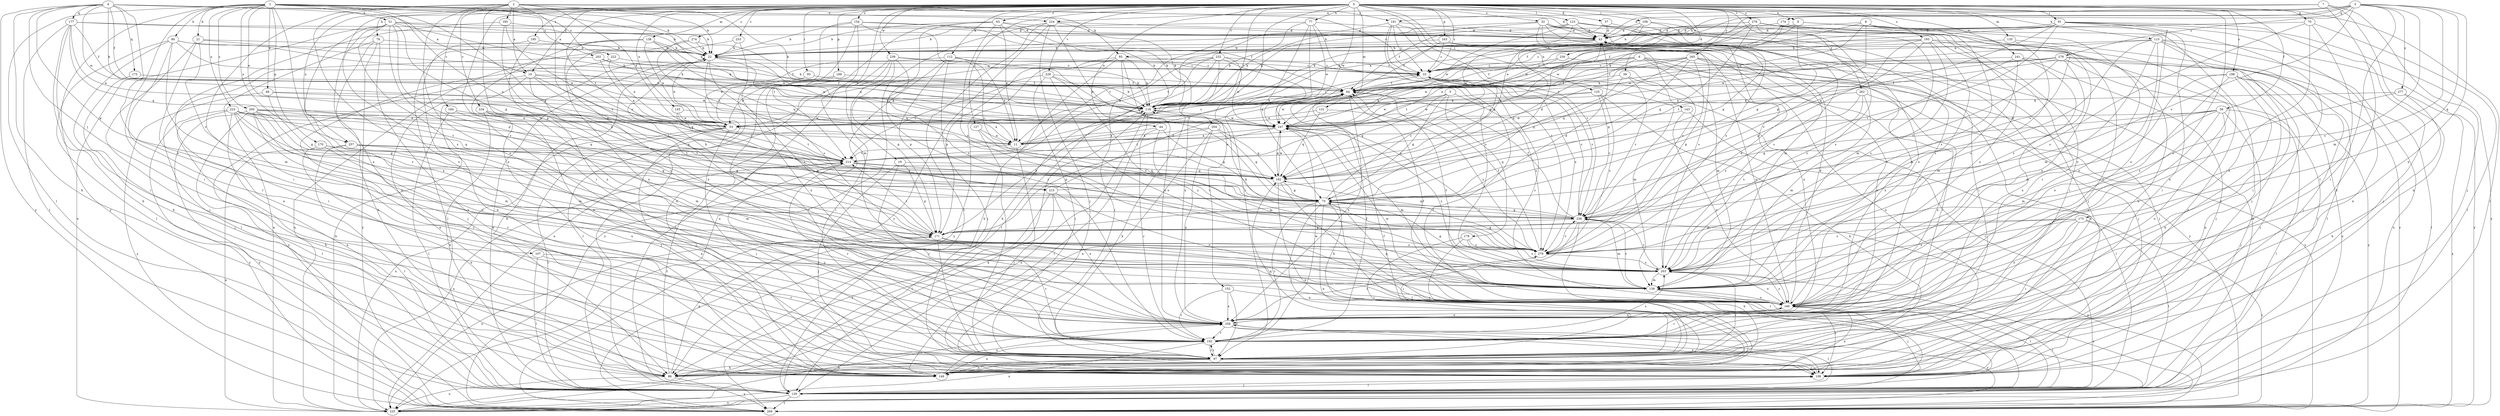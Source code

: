 strict digraph  {
0;
1;
2;
3;
4;
5;
6;
7;
8;
9;
10;
11;
19;
21;
22;
32;
33;
37;
39;
43;
44;
48;
51;
53;
56;
63;
64;
70;
75;
77;
78;
80;
85;
86;
91;
93;
97;
106;
107;
108;
112;
115;
118;
123;
125;
127;
129;
131;
135;
138;
139;
143;
145;
149;
152;
154;
160;
163;
169;
170;
171;
173;
174;
175;
177;
179;
182;
184;
185;
191;
192;
193;
195;
198;
200;
202;
203;
204;
214;
215;
222;
223;
224;
225;
229;
230;
232;
233;
234;
236;
239;
241;
247;
257;
258;
262;
265;
269;
274;
276;
277;
278;
279;
0 -> 9  [label=a];
0 -> 10  [label=a];
0 -> 19  [label=b];
0 -> 32  [label=c];
0 -> 33  [label=c];
0 -> 37  [label=d];
0 -> 39  [label=d];
0 -> 44  [label=e];
0 -> 56  [label=f];
0 -> 63  [label=f];
0 -> 70  [label=g];
0 -> 77  [label=h];
0 -> 78  [label=h];
0 -> 91  [label=i];
0 -> 93  [label=i];
0 -> 97  [label=i];
0 -> 106  [label=j];
0 -> 112  [label=k];
0 -> 115  [label=k];
0 -> 123  [label=l];
0 -> 125  [label=l];
0 -> 127  [label=l];
0 -> 129  [label=l];
0 -> 131  [label=m];
0 -> 135  [label=m];
0 -> 138  [label=m];
0 -> 143  [label=n];
0 -> 145  [label=n];
0 -> 149  [label=n];
0 -> 152  [label=o];
0 -> 154  [label=o];
0 -> 160  [label=o];
0 -> 163  [label=p];
0 -> 169  [label=p];
0 -> 193  [label=s];
0 -> 195  [label=s];
0 -> 198  [label=s];
0 -> 204  [label=t];
0 -> 214  [label=t];
0 -> 229  [label=v];
0 -> 230  [label=v];
0 -> 232  [label=v];
0 -> 233  [label=v];
0 -> 239  [label=w];
0 -> 241  [label=w];
0 -> 247  [label=w];
0 -> 257  [label=x];
0 -> 262  [label=y];
0 -> 265  [label=y];
0 -> 274  [label=z];
0 -> 276  [label=z];
1 -> 21  [label=b];
1 -> 43  [label=d];
1 -> 48  [label=e];
1 -> 51  [label=e];
1 -> 53  [label=e];
1 -> 75  [label=g];
1 -> 80  [label=h];
1 -> 97  [label=i];
1 -> 118  [label=k];
1 -> 129  [label=l];
1 -> 170  [label=p];
1 -> 200  [label=s];
1 -> 202  [label=s];
1 -> 215  [label=u];
1 -> 222  [label=u];
1 -> 223  [label=u];
1 -> 224  [label=u];
1 -> 257  [label=x];
1 -> 258  [label=x];
1 -> 269  [label=y];
2 -> 10  [label=a];
2 -> 22  [label=b];
2 -> 33  [label=c];
2 -> 53  [label=e];
2 -> 97  [label=i];
2 -> 118  [label=k];
2 -> 160  [label=o];
2 -> 171  [label=p];
2 -> 184  [label=r];
2 -> 185  [label=r];
2 -> 191  [label=r];
2 -> 234  [label=v];
2 -> 236  [label=v];
2 -> 258  [label=x];
3 -> 43  [label=d];
3 -> 53  [label=e];
3 -> 64  [label=f];
3 -> 85  [label=h];
3 -> 97  [label=i];
3 -> 139  [label=m];
3 -> 173  [label=q];
3 -> 174  [label=q];
3 -> 203  [label=s];
3 -> 236  [label=v];
3 -> 258  [label=x];
3 -> 277  [label=z];
3 -> 278  [label=z];
4 -> 10  [label=a];
4 -> 22  [label=b];
4 -> 64  [label=f];
4 -> 85  [label=h];
4 -> 86  [label=h];
4 -> 107  [label=j];
4 -> 118  [label=k];
4 -> 160  [label=o];
4 -> 171  [label=p];
4 -> 175  [label=q];
4 -> 177  [label=q];
4 -> 247  [label=w];
4 -> 269  [label=y];
5 -> 75  [label=g];
5 -> 118  [label=k];
5 -> 179  [label=q];
5 -> 182  [label=q];
5 -> 247  [label=w];
5 -> 279  [label=z];
6 -> 33  [label=c];
6 -> 64  [label=f];
6 -> 97  [label=i];
6 -> 139  [label=m];
6 -> 160  [label=o];
6 -> 182  [label=q];
6 -> 214  [label=t];
6 -> 269  [label=y];
7 -> 86  [label=h];
7 -> 108  [label=j];
7 -> 149  [label=n];
7 -> 191  [label=r];
7 -> 224  [label=u];
8 -> 11  [label=a];
8 -> 43  [label=d];
8 -> 75  [label=g];
8 -> 97  [label=i];
8 -> 160  [label=o];
8 -> 203  [label=s];
8 -> 247  [label=w];
9 -> 43  [label=d];
9 -> 75  [label=g];
9 -> 108  [label=j];
9 -> 118  [label=k];
9 -> 192  [label=r];
10 -> 64  [label=f];
10 -> 139  [label=m];
10 -> 149  [label=n];
10 -> 182  [label=q];
10 -> 203  [label=s];
10 -> 247  [label=w];
10 -> 269  [label=y];
11 -> 22  [label=b];
11 -> 33  [label=c];
11 -> 64  [label=f];
11 -> 108  [label=j];
11 -> 214  [label=t];
19 -> 108  [label=j];
19 -> 171  [label=p];
19 -> 182  [label=q];
19 -> 192  [label=r];
21 -> 22  [label=b];
21 -> 97  [label=i];
21 -> 108  [label=j];
21 -> 118  [label=k];
21 -> 236  [label=v];
22 -> 33  [label=c];
22 -> 86  [label=h];
22 -> 182  [label=q];
22 -> 203  [label=s];
22 -> 258  [label=x];
32 -> 43  [label=d];
32 -> 97  [label=i];
32 -> 108  [label=j];
32 -> 118  [label=k];
32 -> 139  [label=m];
32 -> 192  [label=r];
32 -> 203  [label=s];
32 -> 214  [label=t];
32 -> 279  [label=z];
33 -> 64  [label=f];
33 -> 129  [label=l];
33 -> 139  [label=m];
33 -> 236  [label=v];
33 -> 279  [label=z];
37 -> 43  [label=d];
37 -> 118  [label=k];
37 -> 160  [label=o];
39 -> 64  [label=f];
39 -> 182  [label=q];
39 -> 236  [label=v];
39 -> 269  [label=y];
43 -> 22  [label=b];
43 -> 129  [label=l];
43 -> 182  [label=q];
43 -> 247  [label=w];
44 -> 11  [label=a];
44 -> 75  [label=g];
44 -> 139  [label=m];
44 -> 192  [label=r];
48 -> 53  [label=e];
48 -> 75  [label=g];
48 -> 118  [label=k];
48 -> 269  [label=y];
51 -> 22  [label=b];
51 -> 43  [label=d];
51 -> 75  [label=g];
51 -> 118  [label=k];
51 -> 160  [label=o];
51 -> 171  [label=p];
51 -> 203  [label=s];
51 -> 225  [label=u];
51 -> 258  [label=x];
51 -> 279  [label=z];
53 -> 22  [label=b];
53 -> 108  [label=j];
53 -> 129  [label=l];
53 -> 149  [label=n];
53 -> 214  [label=t];
53 -> 225  [label=u];
56 -> 75  [label=g];
56 -> 108  [label=j];
56 -> 129  [label=l];
56 -> 139  [label=m];
56 -> 160  [label=o];
56 -> 236  [label=v];
56 -> 247  [label=w];
56 -> 258  [label=x];
63 -> 11  [label=a];
63 -> 22  [label=b];
63 -> 43  [label=d];
63 -> 64  [label=f];
63 -> 118  [label=k];
63 -> 192  [label=r];
63 -> 214  [label=t];
63 -> 279  [label=z];
64 -> 118  [label=k];
64 -> 247  [label=w];
64 -> 258  [label=x];
70 -> 43  [label=d];
70 -> 129  [label=l];
70 -> 192  [label=r];
70 -> 203  [label=s];
70 -> 258  [label=x];
75 -> 33  [label=c];
75 -> 97  [label=i];
75 -> 129  [label=l];
75 -> 149  [label=n];
75 -> 192  [label=r];
75 -> 236  [label=v];
77 -> 22  [label=b];
77 -> 43  [label=d];
77 -> 75  [label=g];
77 -> 97  [label=i];
77 -> 118  [label=k];
77 -> 203  [label=s];
77 -> 247  [label=w];
78 -> 22  [label=b];
78 -> 86  [label=h];
78 -> 149  [label=n];
78 -> 225  [label=u];
78 -> 269  [label=y];
80 -> 22  [label=b];
80 -> 86  [label=h];
80 -> 118  [label=k];
80 -> 129  [label=l];
80 -> 139  [label=m];
80 -> 192  [label=r];
80 -> 247  [label=w];
85 -> 33  [label=c];
85 -> 86  [label=h];
85 -> 97  [label=i];
85 -> 118  [label=k];
85 -> 171  [label=p];
85 -> 258  [label=x];
85 -> 269  [label=y];
86 -> 171  [label=p];
86 -> 214  [label=t];
86 -> 225  [label=u];
86 -> 269  [label=y];
91 -> 43  [label=d];
91 -> 53  [label=e];
91 -> 64  [label=f];
91 -> 97  [label=i];
91 -> 108  [label=j];
91 -> 149  [label=n];
91 -> 160  [label=o];
91 -> 182  [label=q];
91 -> 236  [label=v];
91 -> 269  [label=y];
93 -> 64  [label=f];
93 -> 129  [label=l];
97 -> 86  [label=h];
97 -> 108  [label=j];
97 -> 118  [label=k];
97 -> 149  [label=n];
97 -> 182  [label=q];
97 -> 192  [label=r];
97 -> 214  [label=t];
106 -> 22  [label=b];
106 -> 43  [label=d];
106 -> 75  [label=g];
106 -> 118  [label=k];
106 -> 203  [label=s];
107 -> 129  [label=l];
107 -> 192  [label=r];
107 -> 203  [label=s];
108 -> 129  [label=l];
108 -> 258  [label=x];
112 -> 11  [label=a];
112 -> 33  [label=c];
112 -> 53  [label=e];
112 -> 108  [label=j];
112 -> 118  [label=k];
112 -> 171  [label=p];
112 -> 269  [label=y];
115 -> 22  [label=b];
115 -> 108  [label=j];
115 -> 129  [label=l];
115 -> 139  [label=m];
115 -> 160  [label=o];
115 -> 203  [label=s];
115 -> 225  [label=u];
115 -> 247  [label=w];
115 -> 269  [label=y];
118 -> 33  [label=c];
118 -> 53  [label=e];
118 -> 129  [label=l];
118 -> 225  [label=u];
118 -> 247  [label=w];
123 -> 22  [label=b];
123 -> 43  [label=d];
123 -> 64  [label=f];
123 -> 182  [label=q];
123 -> 192  [label=r];
123 -> 203  [label=s];
123 -> 247  [label=w];
123 -> 279  [label=z];
125 -> 86  [label=h];
125 -> 118  [label=k];
125 -> 236  [label=v];
125 -> 247  [label=w];
125 -> 279  [label=z];
127 -> 11  [label=a];
127 -> 97  [label=i];
127 -> 279  [label=z];
129 -> 22  [label=b];
129 -> 43  [label=d];
129 -> 108  [label=j];
129 -> 225  [label=u];
129 -> 269  [label=y];
131 -> 53  [label=e];
131 -> 182  [label=q];
131 -> 279  [label=z];
135 -> 22  [label=b];
135 -> 203  [label=s];
135 -> 269  [label=y];
138 -> 22  [label=b];
138 -> 53  [label=e];
138 -> 129  [label=l];
138 -> 149  [label=n];
138 -> 182  [label=q];
138 -> 247  [label=w];
138 -> 258  [label=x];
139 -> 64  [label=f];
139 -> 108  [label=j];
139 -> 129  [label=l];
139 -> 160  [label=o];
139 -> 236  [label=v];
143 -> 129  [label=l];
143 -> 160  [label=o];
143 -> 247  [label=w];
145 -> 11  [label=a];
145 -> 53  [label=e];
145 -> 171  [label=p];
145 -> 214  [label=t];
149 -> 64  [label=f];
149 -> 258  [label=x];
152 -> 97  [label=i];
152 -> 160  [label=o];
152 -> 192  [label=r];
152 -> 258  [label=x];
154 -> 22  [label=b];
154 -> 43  [label=d];
154 -> 118  [label=k];
154 -> 129  [label=l];
154 -> 139  [label=m];
154 -> 149  [label=n];
154 -> 236  [label=v];
160 -> 33  [label=c];
160 -> 43  [label=d];
160 -> 64  [label=f];
160 -> 75  [label=g];
160 -> 108  [label=j];
160 -> 129  [label=l];
160 -> 149  [label=n];
160 -> 192  [label=r];
160 -> 203  [label=s];
160 -> 247  [label=w];
160 -> 258  [label=x];
163 -> 22  [label=b];
163 -> 33  [label=c];
163 -> 64  [label=f];
163 -> 149  [label=n];
163 -> 192  [label=r];
163 -> 258  [label=x];
169 -> 53  [label=e];
169 -> 64  [label=f];
169 -> 192  [label=r];
170 -> 75  [label=g];
170 -> 149  [label=n];
170 -> 214  [label=t];
170 -> 258  [label=x];
171 -> 22  [label=b];
171 -> 43  [label=d];
171 -> 97  [label=i];
171 -> 118  [label=k];
171 -> 192  [label=r];
171 -> 214  [label=t];
171 -> 225  [label=u];
171 -> 279  [label=z];
173 -> 97  [label=i];
173 -> 129  [label=l];
173 -> 160  [label=o];
173 -> 171  [label=p];
173 -> 203  [label=s];
173 -> 269  [label=y];
173 -> 279  [label=z];
174 -> 43  [label=d];
174 -> 64  [label=f];
174 -> 118  [label=k];
174 -> 236  [label=v];
175 -> 64  [label=f];
175 -> 108  [label=j];
177 -> 11  [label=a];
177 -> 22  [label=b];
177 -> 43  [label=d];
177 -> 64  [label=f];
177 -> 86  [label=h];
177 -> 97  [label=i];
177 -> 129  [label=l];
177 -> 182  [label=q];
179 -> 86  [label=h];
179 -> 97  [label=i];
179 -> 203  [label=s];
179 -> 279  [label=z];
182 -> 75  [label=g];
182 -> 149  [label=n];
182 -> 225  [label=u];
182 -> 247  [label=w];
184 -> 53  [label=e];
184 -> 108  [label=j];
184 -> 129  [label=l];
185 -> 11  [label=a];
185 -> 43  [label=d];
185 -> 149  [label=n];
185 -> 171  [label=p];
191 -> 33  [label=c];
191 -> 43  [label=d];
191 -> 75  [label=g];
191 -> 129  [label=l];
191 -> 214  [label=t];
191 -> 236  [label=v];
191 -> 279  [label=z];
192 -> 64  [label=f];
192 -> 97  [label=i];
192 -> 149  [label=n];
192 -> 203  [label=s];
192 -> 225  [label=u];
192 -> 247  [label=w];
193 -> 22  [label=b];
193 -> 33  [label=c];
193 -> 139  [label=m];
193 -> 149  [label=n];
193 -> 160  [label=o];
193 -> 171  [label=p];
193 -> 203  [label=s];
193 -> 236  [label=v];
195 -> 22  [label=b];
195 -> 149  [label=n];
195 -> 258  [label=x];
198 -> 64  [label=f];
198 -> 86  [label=h];
198 -> 108  [label=j];
198 -> 139  [label=m];
198 -> 149  [label=n];
198 -> 160  [label=o];
198 -> 269  [label=y];
200 -> 75  [label=g];
200 -> 129  [label=l];
200 -> 139  [label=m];
200 -> 160  [label=o];
200 -> 182  [label=q];
200 -> 192  [label=r];
200 -> 214  [label=t];
200 -> 247  [label=w];
200 -> 269  [label=y];
202 -> 11  [label=a];
202 -> 33  [label=c];
202 -> 64  [label=f];
202 -> 129  [label=l];
202 -> 247  [label=w];
203 -> 43  [label=d];
203 -> 75  [label=g];
203 -> 97  [label=i];
203 -> 139  [label=m];
203 -> 160  [label=o];
203 -> 236  [label=v];
203 -> 269  [label=y];
204 -> 11  [label=a];
204 -> 75  [label=g];
204 -> 149  [label=n];
204 -> 182  [label=q];
204 -> 214  [label=t];
204 -> 258  [label=x];
214 -> 182  [label=q];
214 -> 192  [label=r];
214 -> 225  [label=u];
214 -> 236  [label=v];
214 -> 215  [label=z];
215 -> 43  [label=d];
215 -> 64  [label=f];
215 -> 129  [label=l];
215 -> 160  [label=o];
215 -> 258  [label=x];
215 -> 269  [label=y];
222 -> 33  [label=c];
222 -> 53  [label=e];
222 -> 108  [label=j];
223 -> 53  [label=e];
223 -> 86  [label=h];
223 -> 139  [label=m];
223 -> 149  [label=n];
223 -> 182  [label=q];
223 -> 192  [label=r];
223 -> 214  [label=t];
223 -> 236  [label=v];
223 -> 247  [label=w];
223 -> 269  [label=y];
224 -> 43  [label=d];
224 -> 75  [label=g];
224 -> 108  [label=j];
224 -> 118  [label=k];
224 -> 129  [label=l];
224 -> 225  [label=u];
224 -> 269  [label=y];
225 -> 22  [label=b];
225 -> 118  [label=k];
225 -> 258  [label=x];
229 -> 64  [label=f];
229 -> 97  [label=i];
229 -> 118  [label=k];
229 -> 160  [label=o];
229 -> 203  [label=s];
229 -> 214  [label=t];
230 -> 33  [label=c];
230 -> 108  [label=j];
230 -> 247  [label=w];
232 -> 11  [label=a];
232 -> 33  [label=c];
232 -> 53  [label=e];
232 -> 86  [label=h];
232 -> 129  [label=l];
232 -> 247  [label=w];
232 -> 258  [label=x];
232 -> 279  [label=z];
233 -> 22  [label=b];
233 -> 203  [label=s];
233 -> 225  [label=u];
234 -> 53  [label=e];
234 -> 86  [label=h];
234 -> 108  [label=j];
234 -> 139  [label=m];
234 -> 182  [label=q];
236 -> 33  [label=c];
236 -> 64  [label=f];
236 -> 75  [label=g];
236 -> 97  [label=i];
236 -> 129  [label=l];
236 -> 139  [label=m];
236 -> 171  [label=p];
236 -> 182  [label=q];
236 -> 269  [label=y];
239 -> 33  [label=c];
239 -> 97  [label=i];
239 -> 129  [label=l];
239 -> 171  [label=p];
239 -> 225  [label=u];
239 -> 247  [label=w];
239 -> 279  [label=z];
241 -> 33  [label=c];
241 -> 108  [label=j];
241 -> 139  [label=m];
241 -> 225  [label=u];
241 -> 258  [label=x];
241 -> 279  [label=z];
247 -> 11  [label=a];
247 -> 86  [label=h];
247 -> 139  [label=m];
247 -> 171  [label=p];
247 -> 182  [label=q];
247 -> 203  [label=s];
257 -> 75  [label=g];
257 -> 129  [label=l];
257 -> 139  [label=m];
257 -> 214  [label=t];
257 -> 225  [label=u];
258 -> 108  [label=j];
258 -> 129  [label=l];
258 -> 160  [label=o];
258 -> 192  [label=r];
258 -> 269  [label=y];
258 -> 279  [label=z];
262 -> 118  [label=k];
262 -> 139  [label=m];
262 -> 203  [label=s];
262 -> 258  [label=x];
262 -> 279  [label=z];
265 -> 33  [label=c];
265 -> 53  [label=e];
265 -> 64  [label=f];
265 -> 75  [label=g];
265 -> 108  [label=j];
265 -> 149  [label=n];
265 -> 171  [label=p];
265 -> 182  [label=q];
265 -> 258  [label=x];
274 -> 22  [label=b];
274 -> 118  [label=k];
274 -> 214  [label=t];
274 -> 258  [label=x];
276 -> 43  [label=d];
276 -> 75  [label=g];
276 -> 86  [label=h];
276 -> 97  [label=i];
276 -> 118  [label=k];
276 -> 139  [label=m];
276 -> 160  [label=o];
276 -> 247  [label=w];
277 -> 86  [label=h];
277 -> 118  [label=k];
277 -> 269  [label=y];
277 -> 279  [label=z];
278 -> 11  [label=a];
278 -> 33  [label=c];
278 -> 53  [label=e];
278 -> 118  [label=k];
278 -> 129  [label=l];
278 -> 160  [label=o];
278 -> 192  [label=r];
278 -> 214  [label=t];
278 -> 236  [label=v];
278 -> 279  [label=z];
279 -> 64  [label=f];
279 -> 75  [label=g];
279 -> 118  [label=k];
279 -> 203  [label=s];
279 -> 236  [label=v];
}
